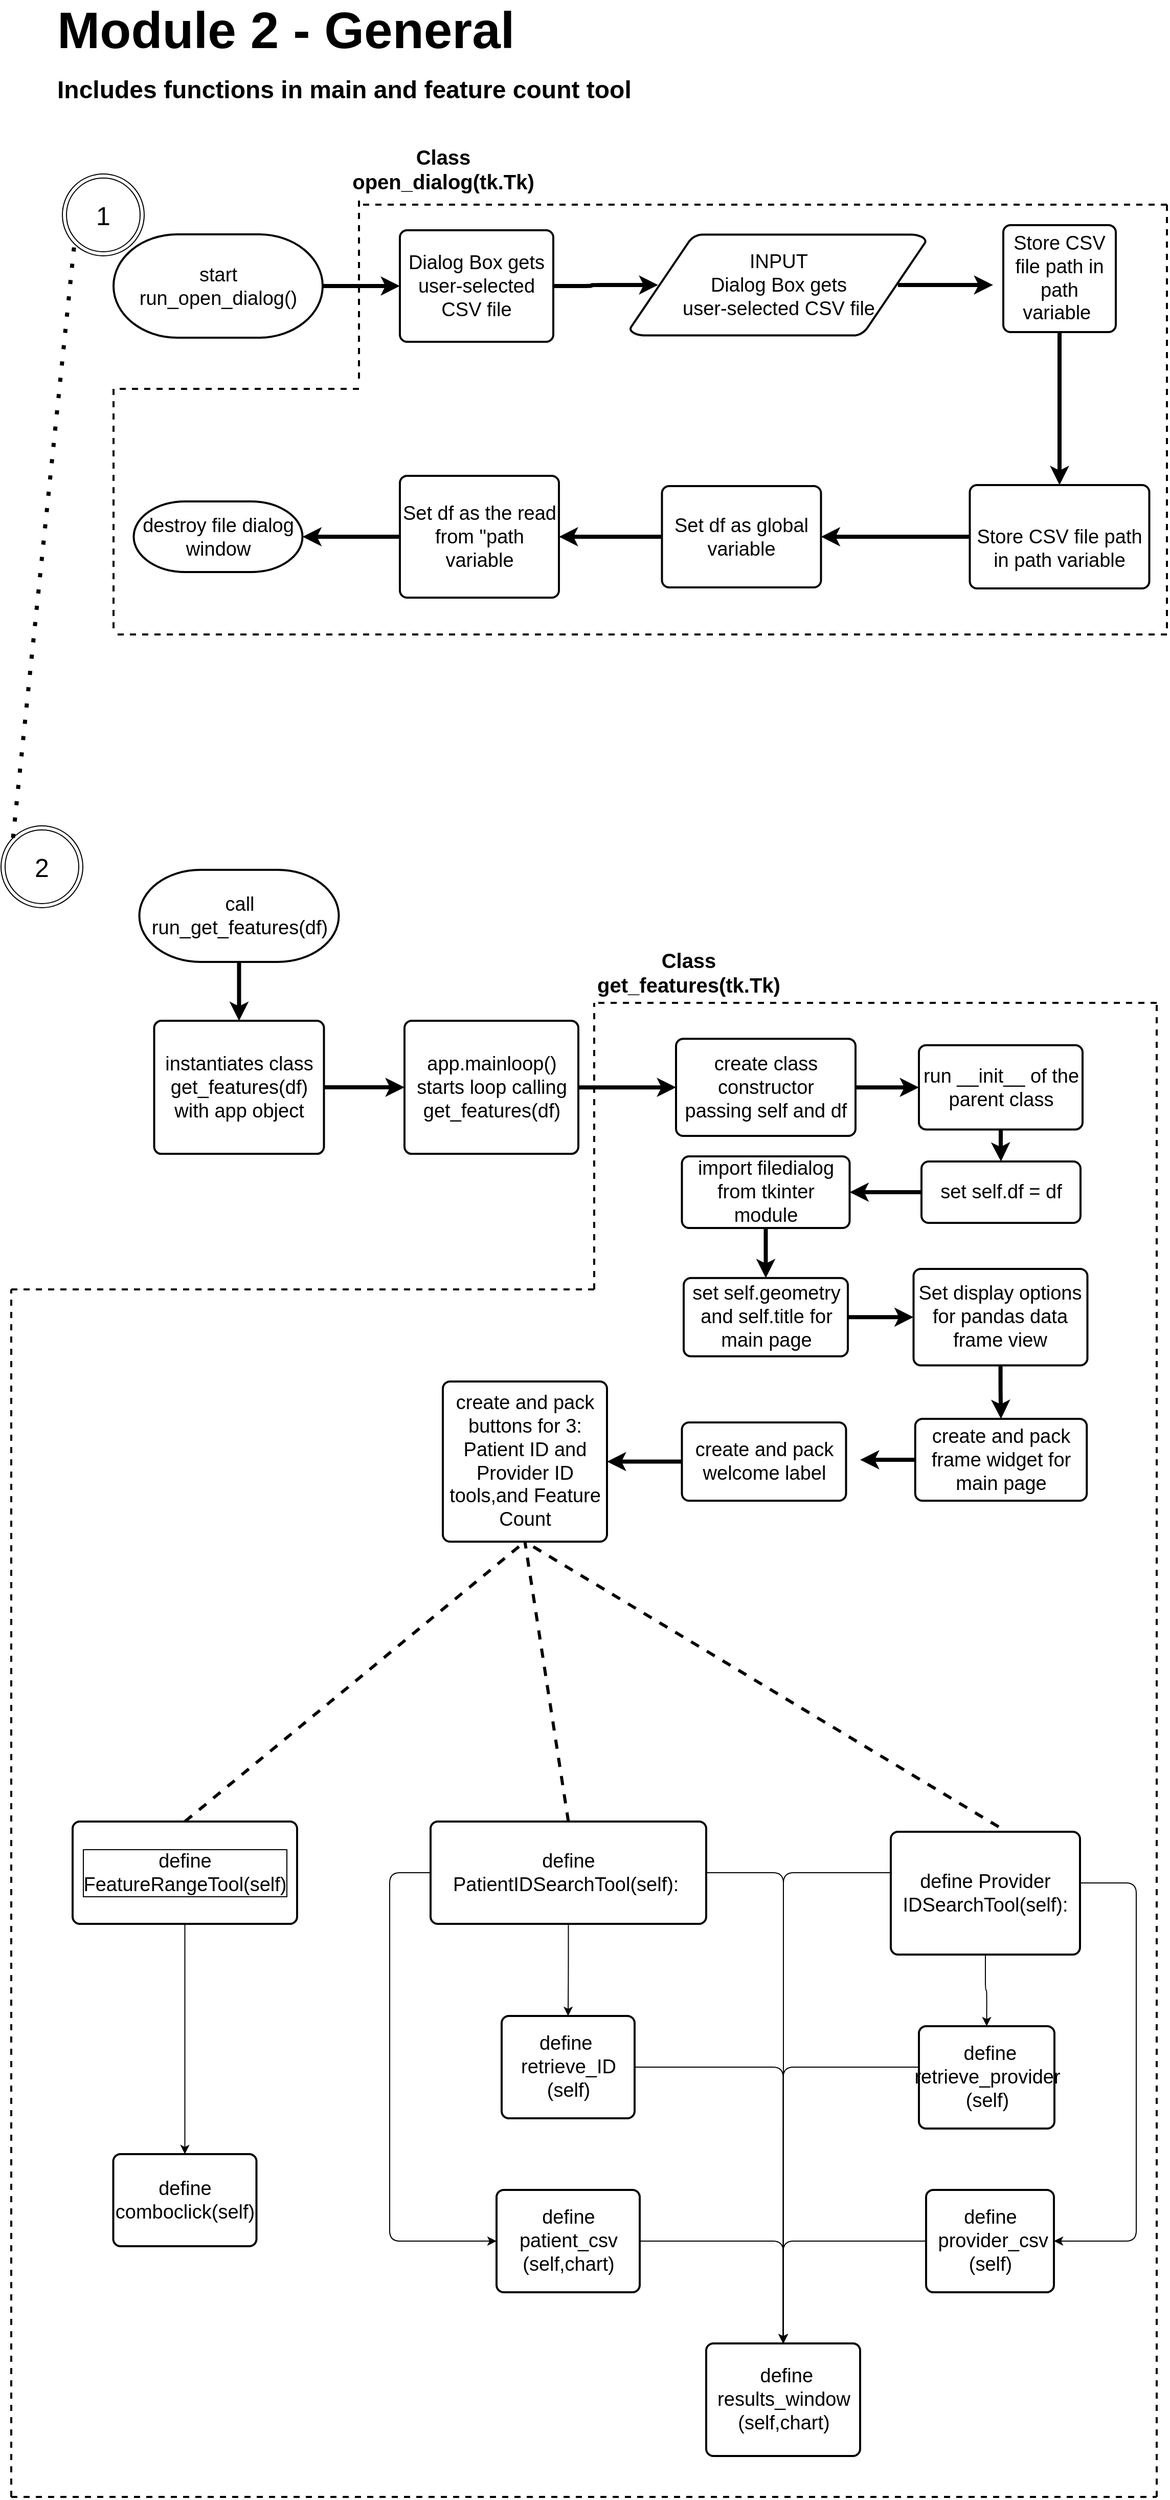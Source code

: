 <mxfile version="13.7.7" type="github">
  <diagram id="6a731a19-8d31-9384-78a2-239565b7b9f0" name="Page-1">
    <mxGraphModel dx="2077" dy="767" grid="1" gridSize="10" guides="1" tooltips="1" connect="1" arrows="1" fold="1" page="1" pageScale="1" pageWidth="1169" pageHeight="827" math="0" shadow="0">
      <root>
        <mxCell id="0" />
        <mxCell id="1" parent="0" />
        <mxCell id="oBGM9gTl_-Td0VagPwam-129" style="edgeStyle=orthogonalEdgeStyle;orthogonalLoop=1;jettySize=auto;html=1;entryX=0;entryY=0.5;entryDx=0;entryDy=0;strokeWidth=4;" edge="1" parent="1" source="2" target="oBGM9gTl_-Td0VagPwam-123">
          <mxGeometry relative="1" as="geometry" />
        </mxCell>
        <mxCell id="2" value="&lt;div style=&quot;font-size: 19px&quot;&gt;start&lt;/div&gt;run_open_dialog()" style="shape=mxgraph.flowchart.terminator;strokeWidth=2;gradientDirection=north;fontStyle=0;html=1;fontSize=19;rounded=1;" parent="1" vertex="1">
          <mxGeometry x="130" y="249" width="204.5" height="101" as="geometry" />
        </mxCell>
        <mxCell id="oBGM9gTl_-Td0VagPwam-183" style="edgeStyle=orthogonalEdgeStyle;orthogonalLoop=1;jettySize=auto;html=1;fontFamily=Helvetica;fontSize=19;exitX=0.905;exitY=0.5;exitDx=0;exitDy=0;exitPerimeter=0;strokeWidth=4;" edge="1" parent="1" source="5">
          <mxGeometry relative="1" as="geometry">
            <mxPoint x="990" y="298.5" as="targetPoint" />
          </mxGeometry>
        </mxCell>
        <mxCell id="5" value="&lt;div style=&quot;font-size: 19px;&quot;&gt;INPUT&lt;br style=&quot;font-size: 19px;&quot;&gt;&lt;/div&gt;&lt;div style=&quot;font-size: 19px;&quot;&gt;Dialog Box gets &lt;br style=&quot;font-size: 19px;&quot;&gt;&lt;/div&gt;&lt;div style=&quot;font-size: 19px;&quot;&gt;user-selected CSV file &lt;/div&gt;" style="shape=mxgraph.flowchart.data;strokeWidth=2;gradientDirection=north;fontStyle=0;html=1;fontSize=19;rounded=1;" parent="1" vertex="1">
          <mxGeometry x="635" y="249" width="289.5" height="99" as="geometry" />
        </mxCell>
        <mxCell id="oBGM9gTl_-Td0VagPwam-63" value="destroy file dialog window" style="strokeWidth=2;html=1;shape=mxgraph.flowchart.terminator;whiteSpace=wrap;fontSize=19;rounded=1;" vertex="1" parent="1">
          <mxGeometry x="149.75" y="510" width="165" height="69" as="geometry" />
        </mxCell>
        <mxCell id="oBGM9gTl_-Td0VagPwam-188" style="edgeStyle=orthogonalEdgeStyle;curved=0;rounded=1;sketch=0;orthogonalLoop=1;jettySize=auto;html=1;strokeWidth=4;" edge="1" parent="1" source="oBGM9gTl_-Td0VagPwam-66" target="oBGM9gTl_-Td0VagPwam-67">
          <mxGeometry relative="1" as="geometry" />
        </mxCell>
        <mxCell id="oBGM9gTl_-Td0VagPwam-66" value="&lt;div style=&quot;font-size: 19px;&quot;&gt;call &lt;br style=&quot;font-size: 19px;&quot;&gt;&lt;/div&gt;run_get_features(df) " style="shape=mxgraph.flowchart.terminator;strokeWidth=2;gradientDirection=north;fontStyle=0;html=1;fontSize=19;rounded=1;" vertex="1" parent="1">
          <mxGeometry x="155.25" y="870" width="195" height="90" as="geometry" />
        </mxCell>
        <mxCell id="oBGM9gTl_-Td0VagPwam-143" style="edgeStyle=orthogonalEdgeStyle;orthogonalLoop=1;jettySize=auto;html=1;strokeWidth=4;" edge="1" parent="1" source="oBGM9gTl_-Td0VagPwam-67" target="oBGM9gTl_-Td0VagPwam-73">
          <mxGeometry relative="1" as="geometry" />
        </mxCell>
        <mxCell id="oBGM9gTl_-Td0VagPwam-67" value="instantiates class get_features(df) with app object " style="whiteSpace=wrap;html=1;absoluteArcSize=1;arcSize=14;strokeWidth=2;fontSize=19;rounded=1;" vertex="1" parent="1">
          <mxGeometry x="169.75" y="1017.56" width="166" height="130" as="geometry" />
        </mxCell>
        <mxCell id="oBGM9gTl_-Td0VagPwam-69" value="1" style="ellipse;shape=doubleEllipse;whiteSpace=wrap;html=1;aspect=fixed;fontSize=25;rounded=1;" vertex="1" parent="1">
          <mxGeometry x="80" y="190" width="80" height="80" as="geometry" />
        </mxCell>
        <mxCell id="oBGM9gTl_-Td0VagPwam-71" value="2" style="ellipse;shape=doubleEllipse;whiteSpace=wrap;html=1;aspect=fixed;fontSize=25;rounded=1;" vertex="1" parent="1">
          <mxGeometry x="20" y="827" width="80" height="80" as="geometry" />
        </mxCell>
        <mxCell id="oBGM9gTl_-Td0VagPwam-91" value="" style="edgeStyle=orthogonalEdgeStyle;orthogonalLoop=1;jettySize=auto;html=1;strokeWidth=4;" edge="1" parent="1" source="oBGM9gTl_-Td0VagPwam-73" target="oBGM9gTl_-Td0VagPwam-74">
          <mxGeometry relative="1" as="geometry" />
        </mxCell>
        <mxCell id="oBGM9gTl_-Td0VagPwam-73" value="&lt;div style=&quot;font-size: 19px;&quot;&gt;app.mainloop() starts loop calling &lt;br style=&quot;font-size: 19px;&quot;&gt;&lt;/div&gt;&lt;div style=&quot;font-size: 19px;&quot;&gt;get_features(df) &lt;br style=&quot;font-size: 19px;&quot;&gt;&lt;/div&gt;" style="whiteSpace=wrap;html=1;absoluteArcSize=1;arcSize=14;strokeWidth=2;fontSize=19;rounded=1;" vertex="1" parent="1">
          <mxGeometry x="414.5" y="1017.56" width="170" height="130" as="geometry" />
        </mxCell>
        <mxCell id="oBGM9gTl_-Td0VagPwam-217" style="edgeStyle=orthogonalEdgeStyle;curved=0;rounded=1;sketch=0;orthogonalLoop=1;jettySize=auto;html=1;strokeWidth=4;fontSize=20;" edge="1" parent="1" source="oBGM9gTl_-Td0VagPwam-74" target="oBGM9gTl_-Td0VagPwam-76">
          <mxGeometry relative="1" as="geometry" />
        </mxCell>
        <mxCell id="oBGM9gTl_-Td0VagPwam-74" value="&lt;div style=&quot;font-size: 19px&quot;&gt;create class constructor&lt;br style=&quot;font-size: 19px&quot;&gt;&lt;/div&gt;passing self and df" style="whiteSpace=wrap;html=1;absoluteArcSize=1;arcSize=14;strokeWidth=2;fontSize=19;rounded=1;" vertex="1" parent="1">
          <mxGeometry x="680" y="1035.13" width="175.5" height="94.87" as="geometry" />
        </mxCell>
        <mxCell id="oBGM9gTl_-Td0VagPwam-218" style="edgeStyle=orthogonalEdgeStyle;curved=0;rounded=1;sketch=0;orthogonalLoop=1;jettySize=auto;html=1;entryX=0.5;entryY=0;entryDx=0;entryDy=0;strokeWidth=4;fontSize=20;" edge="1" parent="1" source="oBGM9gTl_-Td0VagPwam-76" target="oBGM9gTl_-Td0VagPwam-214">
          <mxGeometry relative="1" as="geometry" />
        </mxCell>
        <mxCell id="oBGM9gTl_-Td0VagPwam-76" value="run __init__ of the parent class " style="whiteSpace=wrap;html=1;absoluteArcSize=1;arcSize=14;strokeWidth=2;fontSize=19;rounded=1;" vertex="1" parent="1">
          <mxGeometry x="917.5" y="1041.43" width="160" height="82.26" as="geometry" />
        </mxCell>
        <mxCell id="oBGM9gTl_-Td0VagPwam-235" style="edgeStyle=orthogonalEdgeStyle;curved=0;rounded=1;sketch=0;orthogonalLoop=1;jettySize=auto;html=1;entryX=0.5;entryY=0;entryDx=0;entryDy=0;strokeWidth=4;fontSize=20;" edge="1" parent="1" source="oBGM9gTl_-Td0VagPwam-78" target="oBGM9gTl_-Td0VagPwam-222">
          <mxGeometry relative="1" as="geometry" />
        </mxCell>
        <mxCell id="oBGM9gTl_-Td0VagPwam-78" value="Set display options for pandas data frame view" style="whiteSpace=wrap;html=1;absoluteArcSize=1;arcSize=14;strokeWidth=2;fontSize=19;rounded=1;" vertex="1" parent="1">
          <mxGeometry x="912.25" y="1260" width="170" height="94.25" as="geometry" />
        </mxCell>
        <mxCell id="oBGM9gTl_-Td0VagPwam-152" style="edgeStyle=orthogonalEdgeStyle;orthogonalLoop=1;jettySize=auto;html=1;entryX=1;entryY=0.5;entryDx=0;entryDy=0;" edge="1" parent="1" source="oBGM9gTl_-Td0VagPwam-89" target="oBGM9gTl_-Td0VagPwam-148">
          <mxGeometry relative="1" as="geometry">
            <Array as="points">
              <mxPoint x="1130" y="1860" />
              <mxPoint x="1130" y="2210" />
            </Array>
          </mxGeometry>
        </mxCell>
        <mxCell id="oBGM9gTl_-Td0VagPwam-158" style="edgeStyle=orthogonalEdgeStyle;orthogonalLoop=1;jettySize=auto;html=1;fontSize=24;" edge="1" parent="1" source="oBGM9gTl_-Td0VagPwam-89" target="oBGM9gTl_-Td0VagPwam-145">
          <mxGeometry relative="1" as="geometry">
            <Array as="points">
              <mxPoint x="785" y="1850" />
            </Array>
          </mxGeometry>
        </mxCell>
        <mxCell id="oBGM9gTl_-Td0VagPwam-166" style="edgeStyle=orthogonalEdgeStyle;orthogonalLoop=1;jettySize=auto;html=1;entryX=0.5;entryY=0;entryDx=0;entryDy=0;fontSize=24;" edge="1" parent="1" source="oBGM9gTl_-Td0VagPwam-89" target="oBGM9gTl_-Td0VagPwam-144">
          <mxGeometry relative="1" as="geometry" />
        </mxCell>
        <mxCell id="oBGM9gTl_-Td0VagPwam-89" value="define Provider IDSearchTool(self):" style="whiteSpace=wrap;html=1;absoluteArcSize=1;arcSize=14;strokeWidth=2;fontFamily=Helvetica;fontSize=19;rounded=1;" vertex="1" parent="1">
          <mxGeometry x="890" y="1810" width="185" height="120" as="geometry" />
        </mxCell>
        <mxCell id="oBGM9gTl_-Td0VagPwam-157" style="edgeStyle=orthogonalEdgeStyle;orthogonalLoop=1;jettySize=auto;html=1;fontSize=24;" edge="1" parent="1" source="oBGM9gTl_-Td0VagPwam-98" target="oBGM9gTl_-Td0VagPwam-145">
          <mxGeometry relative="1" as="geometry">
            <mxPoint x="790" y="1750" as="targetPoint" />
            <Array as="points">
              <mxPoint x="785" y="1850" />
            </Array>
          </mxGeometry>
        </mxCell>
        <mxCell id="oBGM9gTl_-Td0VagPwam-163" style="edgeStyle=orthogonalEdgeStyle;orthogonalLoop=1;jettySize=auto;html=1;entryX=0;entryY=0.5;entryDx=0;entryDy=0;fontSize=24;" edge="1" parent="1" source="oBGM9gTl_-Td0VagPwam-98" target="oBGM9gTl_-Td0VagPwam-147">
          <mxGeometry relative="1" as="geometry">
            <Array as="points">
              <mxPoint x="400" y="1850" />
              <mxPoint x="400" y="2210" />
            </Array>
          </mxGeometry>
        </mxCell>
        <mxCell id="oBGM9gTl_-Td0VagPwam-167" style="edgeStyle=orthogonalEdgeStyle;orthogonalLoop=1;jettySize=auto;html=1;entryX=0.5;entryY=0;entryDx=0;entryDy=0;fontSize=24;" edge="1" parent="1" source="oBGM9gTl_-Td0VagPwam-98" target="oBGM9gTl_-Td0VagPwam-142">
          <mxGeometry relative="1" as="geometry" />
        </mxCell>
        <mxCell id="oBGM9gTl_-Td0VagPwam-98" value="define PatientIDSearchTool(self):&amp;nbsp; " style="whiteSpace=wrap;html=1;absoluteArcSize=1;arcSize=14;strokeWidth=2;fontFamily=Helvetica;fontSize=19;rounded=1;" vertex="1" parent="1">
          <mxGeometry x="440" y="1800" width="269.5" height="100" as="geometry" />
        </mxCell>
        <mxCell id="oBGM9gTl_-Td0VagPwam-169" style="edgeStyle=orthogonalEdgeStyle;orthogonalLoop=1;jettySize=auto;html=1;entryX=0.5;entryY=0;entryDx=0;entryDy=0;fontSize=24;" edge="1" parent="1" source="oBGM9gTl_-Td0VagPwam-99" target="oBGM9gTl_-Td0VagPwam-168">
          <mxGeometry relative="1" as="geometry" />
        </mxCell>
        <mxCell id="oBGM9gTl_-Td0VagPwam-99" value="&lt;div&gt;define&lt;br&gt;&lt;/div&gt;&lt;div&gt;FeatureRangeTool(self)&lt;/div&gt;" style="whiteSpace=wrap;html=1;absoluteArcSize=1;arcSize=14;strokeWidth=2;fontFamily=Helvetica;fontSize=19;rounded=1;labelBorderColor=#000000;" vertex="1" parent="1">
          <mxGeometry x="90" y="1800" width="219.5" height="100" as="geometry" />
        </mxCell>
        <mxCell id="oBGM9gTl_-Td0VagPwam-102" value="" style="endArrow=none;dashed=1;html=1;exitX=0.5;exitY=0;exitDx=0;exitDy=0;entryX=0.5;entryY=1;entryDx=0;entryDy=0;strokeWidth=3;" edge="1" parent="1" source="oBGM9gTl_-Td0VagPwam-99" target="oBGM9gTl_-Td0VagPwam-231">
          <mxGeometry width="50" height="50" relative="1" as="geometry">
            <mxPoint x="550" y="1670" as="sourcePoint" />
            <mxPoint x="277.75" y="1526.5" as="targetPoint" />
          </mxGeometry>
        </mxCell>
        <mxCell id="oBGM9gTl_-Td0VagPwam-103" value="" style="endArrow=none;dashed=1;html=1;entryX=0.5;entryY=1;entryDx=0;entryDy=0;exitX=0.5;exitY=0;exitDx=0;exitDy=0;strokeWidth=3;" edge="1" parent="1" source="oBGM9gTl_-Td0VagPwam-98" target="oBGM9gTl_-Td0VagPwam-231">
          <mxGeometry width="50" height="50" relative="1" as="geometry">
            <mxPoint x="570" y="1696" as="sourcePoint" />
            <mxPoint x="277.75" y="1526.5" as="targetPoint" />
          </mxGeometry>
        </mxCell>
        <mxCell id="oBGM9gTl_-Td0VagPwam-105" value="" style="endArrow=none;dashed=1;html=1;exitX=0.57;exitY=-0.04;exitDx=0;exitDy=0;exitPerimeter=0;entryX=0.5;entryY=1;entryDx=0;entryDy=0;strokeWidth=3;" edge="1" parent="1" source="oBGM9gTl_-Td0VagPwam-89" target="oBGM9gTl_-Td0VagPwam-231">
          <mxGeometry width="50" height="50" relative="1" as="geometry">
            <mxPoint x="930" y="1690" as="sourcePoint" />
            <mxPoint x="277.75" y="1526.5" as="targetPoint" />
          </mxGeometry>
        </mxCell>
        <mxCell id="oBGM9gTl_-Td0VagPwam-137" style="edgeStyle=orthogonalEdgeStyle;orthogonalLoop=1;jettySize=auto;html=1;entryX=1;entryY=0.5;entryDx=0;entryDy=0;entryPerimeter=0;strokeWidth=4;" edge="1" parent="1" source="oBGM9gTl_-Td0VagPwam-121" target="oBGM9gTl_-Td0VagPwam-63">
          <mxGeometry relative="1" as="geometry">
            <mxPoint x="290" y="410" as="targetPoint" />
          </mxGeometry>
        </mxCell>
        <mxCell id="oBGM9gTl_-Td0VagPwam-121" value="Set df as the read from &quot;path variable " style="whiteSpace=wrap;html=1;absoluteArcSize=1;arcSize=14;strokeWidth=2;fontSize=19;rounded=1;" vertex="1" parent="1">
          <mxGeometry x="410" y="485" width="155.5" height="119" as="geometry" />
        </mxCell>
        <mxCell id="oBGM9gTl_-Td0VagPwam-133" style="edgeStyle=orthogonalEdgeStyle;orthogonalLoop=1;jettySize=auto;html=1;entryX=0.5;entryY=0;entryDx=0;entryDy=0;strokeWidth=4;" edge="1" parent="1" source="oBGM9gTl_-Td0VagPwam-122" target="oBGM9gTl_-Td0VagPwam-124">
          <mxGeometry relative="1" as="geometry" />
        </mxCell>
        <mxCell id="oBGM9gTl_-Td0VagPwam-122" value="Store CSV file path in path variable&amp;nbsp; " style="whiteSpace=wrap;html=1;absoluteArcSize=1;arcSize=14;strokeWidth=2;fontSize=19;rounded=1;" vertex="1" parent="1">
          <mxGeometry x="1000" y="240" width="110" height="104.5" as="geometry" />
        </mxCell>
        <mxCell id="oBGM9gTl_-Td0VagPwam-182" style="edgeStyle=orthogonalEdgeStyle;orthogonalLoop=1;jettySize=auto;html=1;entryX=0.095;entryY=0.5;entryDx=0;entryDy=0;entryPerimeter=0;fontFamily=Helvetica;fontSize=19;strokeWidth=4;" edge="1" parent="1" source="oBGM9gTl_-Td0VagPwam-123" target="5">
          <mxGeometry relative="1" as="geometry" />
        </mxCell>
        <mxCell id="oBGM9gTl_-Td0VagPwam-123" value="&lt;br style=&quot;font-size: 19px;&quot;&gt;Dialog Box gets user-selected CSV file &lt;br style=&quot;font-size: 19px;&quot;&gt;&lt;br style=&quot;font-size: 19px;&quot;&gt;" style="whiteSpace=wrap;html=1;absoluteArcSize=1;arcSize=14;strokeWidth=2;fontSize=19;rounded=1;" vertex="1" parent="1">
          <mxGeometry x="410" y="245" width="150" height="109" as="geometry" />
        </mxCell>
        <mxCell id="oBGM9gTl_-Td0VagPwam-134" style="edgeStyle=orthogonalEdgeStyle;orthogonalLoop=1;jettySize=auto;html=1;entryX=1;entryY=0.5;entryDx=0;entryDy=0;strokeWidth=4;" edge="1" parent="1" source="oBGM9gTl_-Td0VagPwam-124" target="oBGM9gTl_-Td0VagPwam-127">
          <mxGeometry relative="1" as="geometry" />
        </mxCell>
        <mxCell id="oBGM9gTl_-Td0VagPwam-124" value="&lt;br&gt;&lt;div style=&quot;font-size: 19px&quot;&gt;Store CSV file path in path variable&lt;/div&gt;&lt;div style=&quot;font-size: 19px&quot;&gt; &lt;/div&gt;" style="whiteSpace=wrap;html=1;absoluteArcSize=1;arcSize=14;strokeWidth=2;fontSize=19;rounded=1;" vertex="1" parent="1">
          <mxGeometry x="967.25" y="494" width="175.5" height="101" as="geometry" />
        </mxCell>
        <mxCell id="oBGM9gTl_-Td0VagPwam-135" style="edgeStyle=orthogonalEdgeStyle;orthogonalLoop=1;jettySize=auto;html=1;strokeWidth=4;" edge="1" parent="1" source="oBGM9gTl_-Td0VagPwam-127" target="oBGM9gTl_-Td0VagPwam-121">
          <mxGeometry relative="1" as="geometry" />
        </mxCell>
        <mxCell id="oBGM9gTl_-Td0VagPwam-127" value="Set df as global variable " style="whiteSpace=wrap;html=1;absoluteArcSize=1;arcSize=14;strokeWidth=2;fontSize=19;rounded=1;" vertex="1" parent="1">
          <mxGeometry x="666.25" y="495" width="155.5" height="99" as="geometry" />
        </mxCell>
        <mxCell id="oBGM9gTl_-Td0VagPwam-160" style="edgeStyle=orthogonalEdgeStyle;orthogonalLoop=1;jettySize=auto;html=1;entryX=0.5;entryY=0;entryDx=0;entryDy=0;fontSize=24;" edge="1" parent="1" source="oBGM9gTl_-Td0VagPwam-142" target="oBGM9gTl_-Td0VagPwam-145">
          <mxGeometry relative="1" as="geometry" />
        </mxCell>
        <mxCell id="oBGM9gTl_-Td0VagPwam-142" value="&lt;div&gt;define&amp;nbsp; retrieve_ID&lt;/div&gt;&lt;div&gt;(self)&lt;/div&gt;" style="whiteSpace=wrap;html=1;absoluteArcSize=1;arcSize=14;strokeWidth=2;fontFamily=Helvetica;fontSize=19;rounded=1;" vertex="1" parent="1">
          <mxGeometry x="509.5" y="1990" width="130" height="100" as="geometry" />
        </mxCell>
        <mxCell id="oBGM9gTl_-Td0VagPwam-159" style="edgeStyle=orthogonalEdgeStyle;orthogonalLoop=1;jettySize=auto;html=1;entryX=0.5;entryY=0;entryDx=0;entryDy=0;fontSize=24;" edge="1" parent="1" source="oBGM9gTl_-Td0VagPwam-144" target="oBGM9gTl_-Td0VagPwam-145">
          <mxGeometry relative="1" as="geometry">
            <Array as="points">
              <mxPoint x="983" y="2040" />
              <mxPoint x="785" y="2040" />
            </Array>
          </mxGeometry>
        </mxCell>
        <mxCell id="oBGM9gTl_-Td0VagPwam-144" value="&lt;div&gt;&amp;nbsp;define retrieve_provider&lt;/div&gt;&lt;div&gt;(self)&lt;/div&gt;" style="whiteSpace=wrap;html=1;absoluteArcSize=1;arcSize=14;strokeWidth=2;fontFamily=Helvetica;fontSize=19;rounded=1;" vertex="1" parent="1">
          <mxGeometry x="917.5" y="2000" width="132.5" height="100" as="geometry" />
        </mxCell>
        <mxCell id="oBGM9gTl_-Td0VagPwam-145" value="&lt;div&gt;&amp;nbsp;define results_window&lt;/div&gt;&lt;div&gt;(self,chart)&lt;/div&gt;" style="whiteSpace=wrap;html=1;absoluteArcSize=1;arcSize=14;strokeWidth=2;fontFamily=Helvetica;fontSize=19;rounded=1;" vertex="1" parent="1">
          <mxGeometry x="709.5" y="2310" width="150.5" height="110" as="geometry" />
        </mxCell>
        <mxCell id="oBGM9gTl_-Td0VagPwam-161" style="edgeStyle=orthogonalEdgeStyle;orthogonalLoop=1;jettySize=auto;html=1;entryX=0.5;entryY=0;entryDx=0;entryDy=0;fontSize=24;" edge="1" parent="1" source="oBGM9gTl_-Td0VagPwam-147" target="oBGM9gTl_-Td0VagPwam-145">
          <mxGeometry relative="1" as="geometry" />
        </mxCell>
        <mxCell id="oBGM9gTl_-Td0VagPwam-147" value="&lt;div&gt;define patient_csv&lt;/div&gt;&lt;div&gt;(self,chart)&lt;/div&gt;" style="whiteSpace=wrap;html=1;absoluteArcSize=1;arcSize=14;strokeWidth=2;fontFamily=Helvetica;fontSize=19;rounded=1;" vertex="1" parent="1">
          <mxGeometry x="504.5" y="2160" width="140" height="100" as="geometry" />
        </mxCell>
        <mxCell id="oBGM9gTl_-Td0VagPwam-162" style="edgeStyle=orthogonalEdgeStyle;orthogonalLoop=1;jettySize=auto;html=1;entryX=0.5;entryY=0;entryDx=0;entryDy=0;fontSize=24;" edge="1" parent="1" source="oBGM9gTl_-Td0VagPwam-148" target="oBGM9gTl_-Td0VagPwam-145">
          <mxGeometry relative="1" as="geometry">
            <Array as="points">
              <mxPoint x="785" y="2210" />
            </Array>
          </mxGeometry>
        </mxCell>
        <mxCell id="oBGM9gTl_-Td0VagPwam-148" value="define&lt;br&gt;&lt;div&gt;&amp;nbsp;provider_csv&lt;/div&gt;&lt;div&gt;(self)&lt;/div&gt;" style="whiteSpace=wrap;html=1;absoluteArcSize=1;arcSize=14;strokeWidth=2;fontFamily=Helvetica;fontSize=19;rounded=1;" vertex="1" parent="1">
          <mxGeometry x="924.5" y="2160" width="125" height="100" as="geometry" />
        </mxCell>
        <mxCell id="oBGM9gTl_-Td0VagPwam-168" value="&lt;div&gt;define&lt;/div&gt;&lt;div&gt;comboclick(self)&lt;/div&gt;" style="whiteSpace=wrap;html=1;absoluteArcSize=1;arcSize=14;strokeWidth=2;fontFamily=Helvetica;fontSize=19;rounded=1;" vertex="1" parent="1">
          <mxGeometry x="129.75" y="2125" width="140" height="90" as="geometry" />
        </mxCell>
        <mxCell id="oBGM9gTl_-Td0VagPwam-181" value="&lt;font style=&quot;font-size: 50px&quot;&gt;&lt;b&gt;&lt;font style=&quot;font-size: 50px&quot;&gt;Module 2&lt;/font&gt; - General &lt;br&gt;&lt;/b&gt;&lt;/font&gt;&lt;div style=&quot;font-size: 39px&quot;&gt;&lt;font style=&quot;font-size: 24px&quot;&gt;&lt;b&gt;Includes functions in main and feature count tool&lt;br&gt;&lt;/b&gt;&lt;/font&gt;&lt;/div&gt;" style="text;html=1;strokeColor=none;fillColor=none;spacing=5;spacingTop=-20;whiteSpace=wrap;overflow=hidden;fontFamily=Helvetica;fontSize=25;rounded=1;arcSize=50;" vertex="1" parent="1">
          <mxGeometry x="70" y="30" width="580" height="140" as="geometry" />
        </mxCell>
        <mxCell id="oBGM9gTl_-Td0VagPwam-187" value="" style="endArrow=none;dashed=1;html=1;dashPattern=1 3;strokeWidth=4;entryX=0;entryY=1;entryDx=0;entryDy=0;exitX=0;exitY=0;exitDx=0;exitDy=0;" edge="1" parent="1" source="oBGM9gTl_-Td0VagPwam-71" target="oBGM9gTl_-Td0VagPwam-69">
          <mxGeometry width="50" height="50" relative="1" as="geometry">
            <mxPoint x="20" y="740" as="sourcePoint" />
            <mxPoint x="70" y="690" as="targetPoint" />
          </mxGeometry>
        </mxCell>
        <mxCell id="oBGM9gTl_-Td0VagPwam-195" value="" style="endArrow=none;html=1;dashed=1;strokeWidth=2;" edge="1" parent="1">
          <mxGeometry width="50" height="50" relative="1" as="geometry">
            <mxPoint x="1150" y="1000" as="sourcePoint" />
            <mxPoint x="600" y="1000" as="targetPoint" />
          </mxGeometry>
        </mxCell>
        <mxCell id="oBGM9gTl_-Td0VagPwam-196" value="" style="endArrow=none;html=1;dashed=1;strokeWidth=2;" edge="1" parent="1">
          <mxGeometry width="50" height="50" relative="1" as="geometry">
            <mxPoint x="600" y="1280" as="sourcePoint" />
            <mxPoint x="600" y="1000" as="targetPoint" />
          </mxGeometry>
        </mxCell>
        <mxCell id="oBGM9gTl_-Td0VagPwam-197" value="" style="endArrow=none;html=1;dashed=1;strokeWidth=2;" edge="1" parent="1">
          <mxGeometry width="50" height="50" relative="1" as="geometry">
            <mxPoint x="30" y="1280" as="sourcePoint" />
            <mxPoint x="600" y="1280" as="targetPoint" />
          </mxGeometry>
        </mxCell>
        <mxCell id="oBGM9gTl_-Td0VagPwam-198" value="" style="endArrow=none;html=1;dashed=1;strokeWidth=2;" edge="1" parent="1">
          <mxGeometry width="50" height="50" relative="1" as="geometry">
            <mxPoint x="30" y="2460" as="sourcePoint" />
            <mxPoint x="30" y="1280" as="targetPoint" />
          </mxGeometry>
        </mxCell>
        <mxCell id="oBGM9gTl_-Td0VagPwam-199" value="" style="endArrow=none;html=1;rounded=1;dashed=1;strokeWidth=2;" edge="1" parent="1">
          <mxGeometry width="50" height="50" relative="1" as="geometry">
            <mxPoint x="30" y="2460" as="sourcePoint" />
            <mxPoint x="1150" y="2460" as="targetPoint" />
          </mxGeometry>
        </mxCell>
        <mxCell id="oBGM9gTl_-Td0VagPwam-200" value="" style="endArrow=none;html=1;rounded=1;dashed=1;strokeWidth=2;" edge="1" parent="1">
          <mxGeometry width="50" height="50" relative="1" as="geometry">
            <mxPoint x="1150" y="2460" as="sourcePoint" />
            <mxPoint x="1150" y="1000" as="targetPoint" />
          </mxGeometry>
        </mxCell>
        <mxCell id="oBGM9gTl_-Td0VagPwam-202" value="Class get_features(tk.Tk)" style="text;html=1;strokeColor=none;fillColor=none;align=center;verticalAlign=middle;whiteSpace=wrap;rounded=0;sketch=0;fontSize=20;fontStyle=1;" vertex="1" parent="1">
          <mxGeometry x="635" y="960" width="115" height="20" as="geometry" />
        </mxCell>
        <mxCell id="oBGM9gTl_-Td0VagPwam-203" value="" style="endArrow=none;html=1;strokeWidth=2;fontSize=17;dashed=1;" edge="1" parent="1">
          <mxGeometry width="50" height="50" relative="1" as="geometry">
            <mxPoint x="370" y="390" as="sourcePoint" />
            <mxPoint x="370" y="210" as="targetPoint" />
          </mxGeometry>
        </mxCell>
        <mxCell id="oBGM9gTl_-Td0VagPwam-204" value="" style="endArrow=none;html=1;dashed=1;strokeWidth=2;fontSize=17;" edge="1" parent="1">
          <mxGeometry width="50" height="50" relative="1" as="geometry">
            <mxPoint x="1160" y="220" as="sourcePoint" />
            <mxPoint x="370" y="220" as="targetPoint" />
          </mxGeometry>
        </mxCell>
        <mxCell id="oBGM9gTl_-Td0VagPwam-205" value="" style="endArrow=none;html=1;dashed=1;strokeWidth=2;fontSize=17;" edge="1" parent="1">
          <mxGeometry width="50" height="50" relative="1" as="geometry">
            <mxPoint x="1160" y="640" as="sourcePoint" />
            <mxPoint x="130" y="640" as="targetPoint" />
          </mxGeometry>
        </mxCell>
        <mxCell id="oBGM9gTl_-Td0VagPwam-206" value="" style="endArrow=none;html=1;dashed=1;strokeWidth=2;fontSize=17;" edge="1" parent="1">
          <mxGeometry width="50" height="50" relative="1" as="geometry">
            <mxPoint x="130" y="400" as="sourcePoint" />
            <mxPoint x="130" y="640" as="targetPoint" />
          </mxGeometry>
        </mxCell>
        <mxCell id="oBGM9gTl_-Td0VagPwam-207" value="" style="endArrow=none;html=1;dashed=1;strokeWidth=2;fontSize=17;" edge="1" parent="1">
          <mxGeometry width="50" height="50" relative="1" as="geometry">
            <mxPoint x="370" y="400" as="sourcePoint" />
            <mxPoint x="130" y="400" as="targetPoint" />
          </mxGeometry>
        </mxCell>
        <mxCell id="oBGM9gTl_-Td0VagPwam-208" value="" style="endArrow=none;html=1;dashed=1;strokeWidth=2;fontSize=17;" edge="1" parent="1">
          <mxGeometry width="50" height="50" relative="1" as="geometry">
            <mxPoint x="1160" y="220" as="sourcePoint" />
            <mxPoint x="1160" y="640" as="targetPoint" />
          </mxGeometry>
        </mxCell>
        <mxCell id="oBGM9gTl_-Td0VagPwam-210" value="Class open_dialog(tk.Tk)" style="text;html=1;strokeColor=none;fillColor=none;align=center;verticalAlign=middle;whiteSpace=wrap;rounded=0;sketch=0;fontSize=20;fontStyle=1;strokeWidth=7;" vertex="1" parent="1">
          <mxGeometry x="394.5" y="170" width="115" height="30" as="geometry" />
        </mxCell>
        <mxCell id="oBGM9gTl_-Td0VagPwam-219" style="edgeStyle=orthogonalEdgeStyle;curved=0;rounded=1;sketch=0;orthogonalLoop=1;jettySize=auto;html=1;entryX=1;entryY=0.5;entryDx=0;entryDy=0;strokeWidth=4;fontSize=20;" edge="1" parent="1" source="oBGM9gTl_-Td0VagPwam-214" target="oBGM9gTl_-Td0VagPwam-216">
          <mxGeometry relative="1" as="geometry" />
        </mxCell>
        <mxCell id="oBGM9gTl_-Td0VagPwam-214" value="set self.df = df" style="whiteSpace=wrap;html=1;absoluteArcSize=1;arcSize=14;strokeWidth=2;fontSize=19;rounded=1;" vertex="1" parent="1">
          <mxGeometry x="920" y="1155" width="155.5" height="60" as="geometry" />
        </mxCell>
        <mxCell id="oBGM9gTl_-Td0VagPwam-230" style="edgeStyle=orthogonalEdgeStyle;curved=0;rounded=1;sketch=0;orthogonalLoop=1;jettySize=auto;html=1;entryX=0;entryY=0.5;entryDx=0;entryDy=0;strokeWidth=4;fontSize=20;" edge="1" parent="1" source="oBGM9gTl_-Td0VagPwam-215" target="oBGM9gTl_-Td0VagPwam-78">
          <mxGeometry relative="1" as="geometry" />
        </mxCell>
        <mxCell id="oBGM9gTl_-Td0VagPwam-215" value="set self.geometry and self.title for main page" style="whiteSpace=wrap;html=1;absoluteArcSize=1;arcSize=14;strokeWidth=2;fontSize=19;rounded=1;" vertex="1" parent="1">
          <mxGeometry x="687.5" y="1268.88" width="160.5" height="76.5" as="geometry" />
        </mxCell>
        <mxCell id="oBGM9gTl_-Td0VagPwam-221" style="edgeStyle=orthogonalEdgeStyle;curved=0;rounded=1;sketch=0;orthogonalLoop=1;jettySize=auto;html=1;entryX=0.5;entryY=0;entryDx=0;entryDy=0;strokeWidth=4;fontSize=20;" edge="1" parent="1" source="oBGM9gTl_-Td0VagPwam-216" target="oBGM9gTl_-Td0VagPwam-215">
          <mxGeometry relative="1" as="geometry" />
        </mxCell>
        <mxCell id="oBGM9gTl_-Td0VagPwam-216" value="import filedialog from tkinter module" style="whiteSpace=wrap;html=1;absoluteArcSize=1;arcSize=14;strokeWidth=2;fontSize=19;rounded=1;" vertex="1" parent="1">
          <mxGeometry x="685.75" y="1150" width="164" height="70" as="geometry" />
        </mxCell>
        <mxCell id="oBGM9gTl_-Td0VagPwam-236" style="edgeStyle=orthogonalEdgeStyle;curved=0;rounded=1;sketch=0;orthogonalLoop=1;jettySize=auto;html=1;strokeWidth=4;fontSize=20;" edge="1" parent="1" source="oBGM9gTl_-Td0VagPwam-222">
          <mxGeometry relative="1" as="geometry">
            <mxPoint x="860" y="1446.5" as="targetPoint" />
          </mxGeometry>
        </mxCell>
        <mxCell id="oBGM9gTl_-Td0VagPwam-222" value="&lt;div&gt;&lt;br&gt;&lt;/div&gt;&lt;div&gt;create and pack frame widget for main page&lt;/div&gt;&lt;div&gt;&lt;br&gt;&lt;/div&gt;" style="whiteSpace=wrap;html=1;absoluteArcSize=1;arcSize=14;strokeWidth=2;fontSize=19;rounded=1;" vertex="1" parent="1">
          <mxGeometry x="913.88" y="1406.5" width="167.75" height="80" as="geometry" />
        </mxCell>
        <mxCell id="oBGM9gTl_-Td0VagPwam-237" style="edgeStyle=orthogonalEdgeStyle;curved=0;rounded=1;sketch=0;orthogonalLoop=1;jettySize=auto;html=1;entryX=1;entryY=0.5;entryDx=0;entryDy=0;strokeWidth=4;fontSize=20;" edge="1" parent="1" source="oBGM9gTl_-Td0VagPwam-225" target="oBGM9gTl_-Td0VagPwam-231">
          <mxGeometry relative="1" as="geometry" />
        </mxCell>
        <mxCell id="oBGM9gTl_-Td0VagPwam-225" value="&lt;div&gt;&lt;br&gt;&lt;/div&gt;&lt;div&gt;create and pack welcome label&lt;br&gt;&lt;/div&gt;&lt;div&gt;&lt;br&gt;&lt;/div&gt;" style="whiteSpace=wrap;html=1;absoluteArcSize=1;arcSize=14;strokeWidth=2;fontSize=19;rounded=1;" vertex="1" parent="1">
          <mxGeometry x="685.75" y="1410" width="160.5" height="76.5" as="geometry" />
        </mxCell>
        <mxCell id="oBGM9gTl_-Td0VagPwam-231" value="create and pack buttons for 3: Patient ID and Provider ID tools,and Feature Count " style="whiteSpace=wrap;html=1;absoluteArcSize=1;arcSize=14;strokeWidth=2;fontSize=19;rounded=1;" vertex="1" parent="1">
          <mxGeometry x="452" y="1370" width="160.5" height="156.5" as="geometry" />
        </mxCell>
      </root>
    </mxGraphModel>
  </diagram>
</mxfile>
